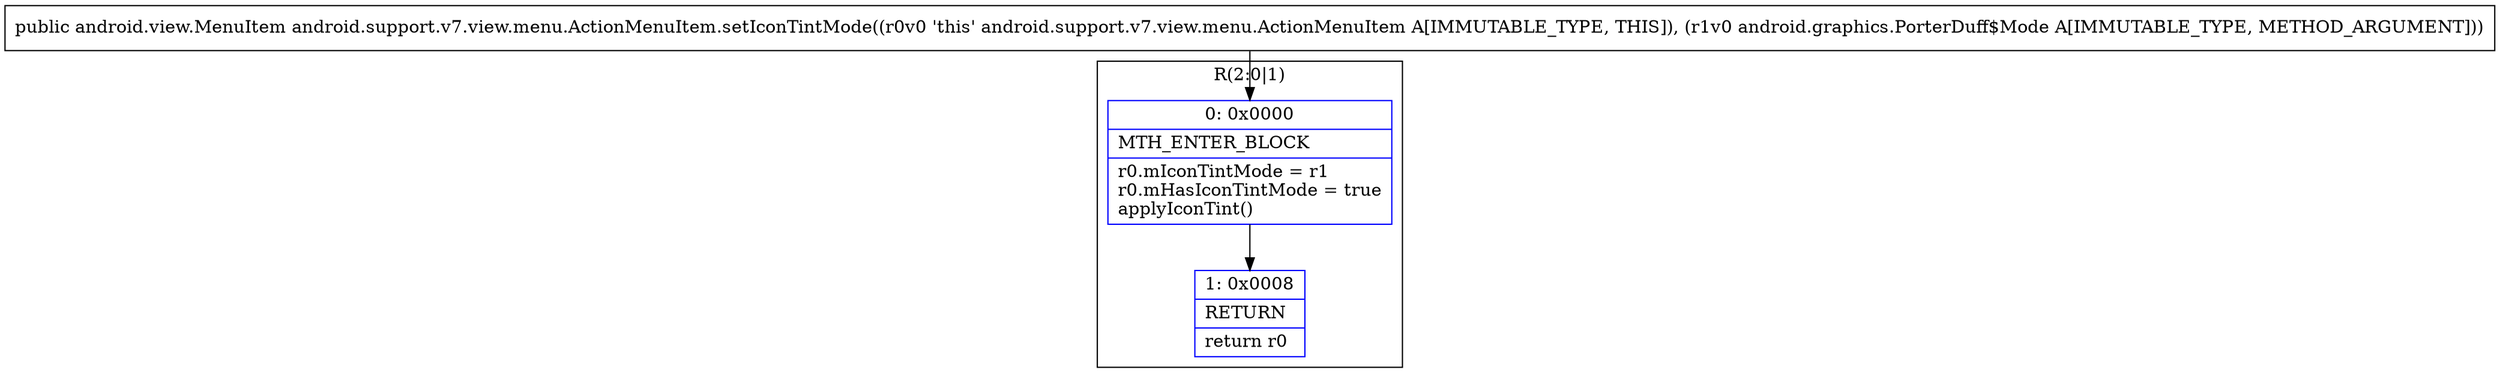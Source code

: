 digraph "CFG forandroid.support.v7.view.menu.ActionMenuItem.setIconTintMode(Landroid\/graphics\/PorterDuff$Mode;)Landroid\/view\/MenuItem;" {
subgraph cluster_Region_1660290057 {
label = "R(2:0|1)";
node [shape=record,color=blue];
Node_0 [shape=record,label="{0\:\ 0x0000|MTH_ENTER_BLOCK\l|r0.mIconTintMode = r1\lr0.mHasIconTintMode = true\lapplyIconTint()\l}"];
Node_1 [shape=record,label="{1\:\ 0x0008|RETURN\l|return r0\l}"];
}
MethodNode[shape=record,label="{public android.view.MenuItem android.support.v7.view.menu.ActionMenuItem.setIconTintMode((r0v0 'this' android.support.v7.view.menu.ActionMenuItem A[IMMUTABLE_TYPE, THIS]), (r1v0 android.graphics.PorterDuff$Mode A[IMMUTABLE_TYPE, METHOD_ARGUMENT])) }"];
MethodNode -> Node_0;
Node_0 -> Node_1;
}

